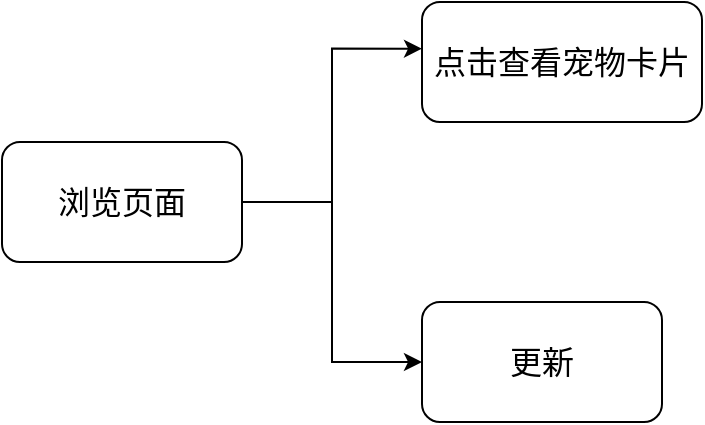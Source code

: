<mxfile version="24.7.5">
  <diagram name="第 1 页" id="Lfy0zbfMBz8qBW2K4EFk">
    <mxGraphModel dx="1004" dy="745" grid="1" gridSize="10" guides="1" tooltips="1" connect="1" arrows="1" fold="1" page="1" pageScale="1" pageWidth="827" pageHeight="1169" math="0" shadow="0">
      <root>
        <mxCell id="0" />
        <mxCell id="1" parent="0" />
        <mxCell id="Rq19FdqmzR-dukqfonaS-5" style="edgeStyle=orthogonalEdgeStyle;rounded=0;orthogonalLoop=1;jettySize=auto;html=1;exitX=1;exitY=0.5;exitDx=0;exitDy=0;entryX=0;entryY=0.5;entryDx=0;entryDy=0;" edge="1" parent="1" source="Rq19FdqmzR-dukqfonaS-1" target="Rq19FdqmzR-dukqfonaS-3">
          <mxGeometry relative="1" as="geometry" />
        </mxCell>
        <mxCell id="Rq19FdqmzR-dukqfonaS-1" value="&lt;font style=&quot;font-size: 16px;&quot;&gt;浏览页面&lt;/font&gt;" style="rounded=1;whiteSpace=wrap;html=1;" vertex="1" parent="1">
          <mxGeometry x="190" y="240" width="120" height="60" as="geometry" />
        </mxCell>
        <mxCell id="Rq19FdqmzR-dukqfonaS-2" value="&lt;font style=&quot;font-size: 16px;&quot;&gt;点击查看宠物卡片&lt;/font&gt;" style="rounded=1;whiteSpace=wrap;html=1;" vertex="1" parent="1">
          <mxGeometry x="400" y="170" width="140" height="60" as="geometry" />
        </mxCell>
        <mxCell id="Rq19FdqmzR-dukqfonaS-3" value="&lt;font style=&quot;font-size: 16px;&quot;&gt;更新&lt;/font&gt;" style="rounded=1;whiteSpace=wrap;html=1;" vertex="1" parent="1">
          <mxGeometry x="400" y="320" width="120" height="60" as="geometry" />
        </mxCell>
        <mxCell id="Rq19FdqmzR-dukqfonaS-4" style="edgeStyle=orthogonalEdgeStyle;rounded=0;orthogonalLoop=1;jettySize=auto;html=1;exitX=1;exitY=0.5;exitDx=0;exitDy=0;entryX=0;entryY=0.389;entryDx=0;entryDy=0;entryPerimeter=0;" edge="1" parent="1" source="Rq19FdqmzR-dukqfonaS-1" target="Rq19FdqmzR-dukqfonaS-2">
          <mxGeometry relative="1" as="geometry" />
        </mxCell>
      </root>
    </mxGraphModel>
  </diagram>
</mxfile>
